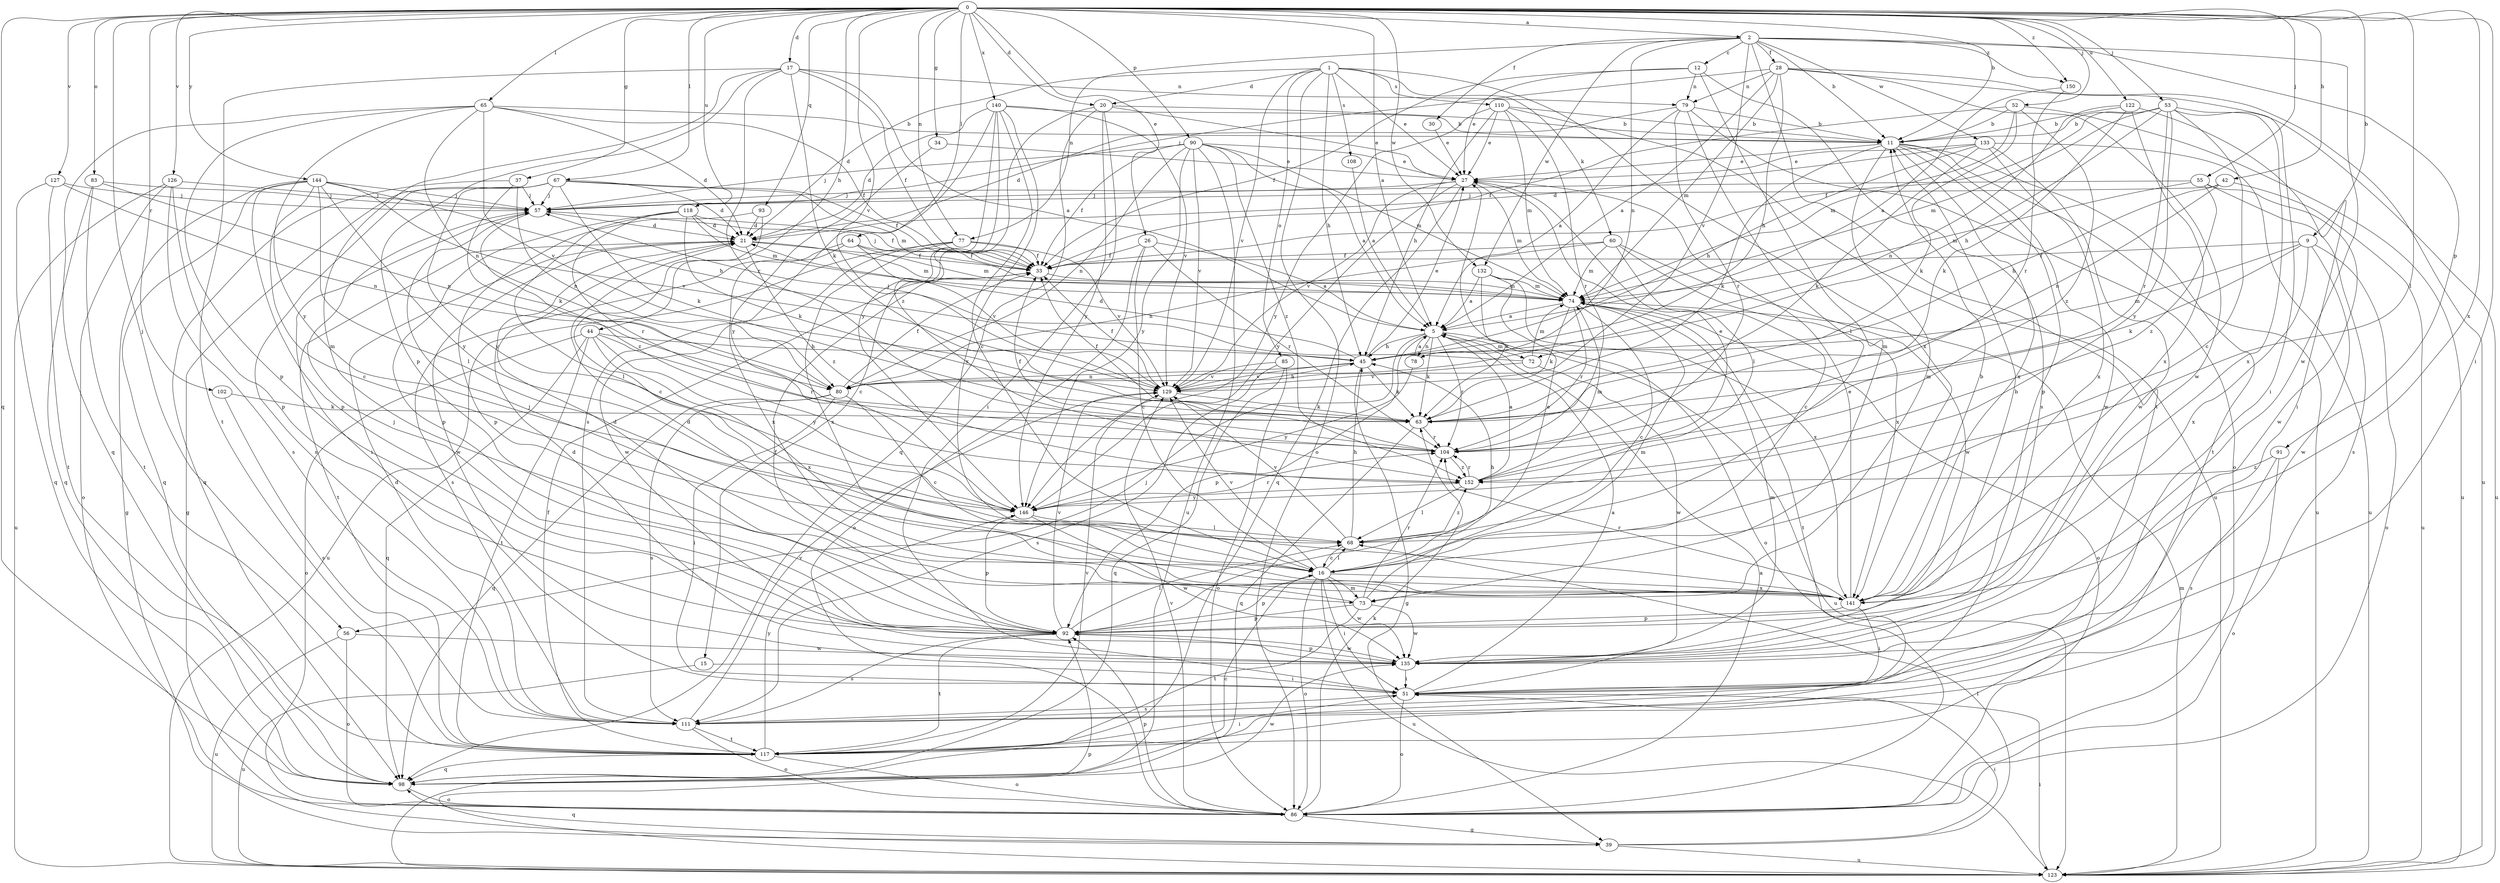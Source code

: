 strict digraph  {
0;
1;
2;
5;
9;
11;
12;
15;
16;
17;
20;
21;
26;
27;
28;
30;
33;
34;
37;
39;
42;
44;
45;
51;
52;
53;
55;
56;
57;
60;
63;
64;
65;
67;
68;
72;
73;
74;
77;
78;
79;
80;
83;
85;
86;
90;
91;
92;
93;
98;
102;
104;
108;
110;
111;
117;
118;
122;
123;
126;
127;
129;
132;
133;
135;
140;
141;
144;
146;
150;
152;
0 -> 2  [label=a];
0 -> 5  [label=a];
0 -> 9  [label=b];
0 -> 11  [label=b];
0 -> 17  [label=d];
0 -> 20  [label=d];
0 -> 26  [label=e];
0 -> 34  [label=g];
0 -> 37  [label=g];
0 -> 42  [label=h];
0 -> 44  [label=h];
0 -> 51  [label=i];
0 -> 52  [label=j];
0 -> 53  [label=j];
0 -> 55  [label=j];
0 -> 56  [label=j];
0 -> 64  [label=l];
0 -> 65  [label=l];
0 -> 67  [label=l];
0 -> 68  [label=l];
0 -> 77  [label=n];
0 -> 83  [label=o];
0 -> 90  [label=p];
0 -> 93  [label=q];
0 -> 98  [label=q];
0 -> 102  [label=r];
0 -> 118  [label=u];
0 -> 122  [label=u];
0 -> 126  [label=v];
0 -> 127  [label=v];
0 -> 129  [label=v];
0 -> 132  [label=w];
0 -> 140  [label=x];
0 -> 141  [label=x];
0 -> 144  [label=y];
0 -> 150  [label=z];
1 -> 20  [label=d];
1 -> 21  [label=d];
1 -> 27  [label=e];
1 -> 45  [label=h];
1 -> 60  [label=k];
1 -> 85  [label=o];
1 -> 86  [label=o];
1 -> 108  [label=s];
1 -> 110  [label=s];
1 -> 129  [label=v];
1 -> 141  [label=x];
2 -> 11  [label=b];
2 -> 12  [label=c];
2 -> 28  [label=f];
2 -> 30  [label=f];
2 -> 77  [label=n];
2 -> 78  [label=n];
2 -> 91  [label=p];
2 -> 117  [label=t];
2 -> 129  [label=v];
2 -> 132  [label=w];
2 -> 133  [label=w];
2 -> 135  [label=w];
2 -> 150  [label=z];
5 -> 45  [label=h];
5 -> 56  [label=j];
5 -> 63  [label=k];
5 -> 72  [label=m];
5 -> 78  [label=n];
5 -> 92  [label=p];
5 -> 104  [label=r];
5 -> 123  [label=u];
9 -> 33  [label=f];
9 -> 63  [label=k];
9 -> 72  [label=m];
9 -> 86  [label=o];
9 -> 135  [label=w];
9 -> 141  [label=x];
11 -> 27  [label=e];
11 -> 63  [label=k];
11 -> 73  [label=m];
11 -> 92  [label=p];
11 -> 117  [label=t];
11 -> 123  [label=u];
11 -> 135  [label=w];
11 -> 141  [label=x];
12 -> 27  [label=e];
12 -> 33  [label=f];
12 -> 73  [label=m];
12 -> 79  [label=n];
12 -> 111  [label=s];
15 -> 51  [label=i];
15 -> 123  [label=u];
16 -> 45  [label=h];
16 -> 51  [label=i];
16 -> 68  [label=l];
16 -> 73  [label=m];
16 -> 86  [label=o];
16 -> 92  [label=p];
16 -> 123  [label=u];
16 -> 129  [label=v];
16 -> 135  [label=w];
16 -> 141  [label=x];
17 -> 5  [label=a];
17 -> 33  [label=f];
17 -> 63  [label=k];
17 -> 73  [label=m];
17 -> 79  [label=n];
17 -> 92  [label=p];
17 -> 104  [label=r];
17 -> 117  [label=t];
20 -> 11  [label=b];
20 -> 15  [label=c];
20 -> 27  [label=e];
20 -> 51  [label=i];
20 -> 98  [label=q];
20 -> 146  [label=y];
21 -> 33  [label=f];
21 -> 74  [label=m];
21 -> 117  [label=t];
21 -> 135  [label=w];
21 -> 152  [label=z];
26 -> 5  [label=a];
26 -> 16  [label=c];
26 -> 33  [label=f];
26 -> 86  [label=o];
26 -> 104  [label=r];
27 -> 57  [label=j];
27 -> 68  [label=l];
27 -> 74  [label=m];
27 -> 98  [label=q];
27 -> 129  [label=v];
27 -> 146  [label=y];
28 -> 5  [label=a];
28 -> 45  [label=h];
28 -> 51  [label=i];
28 -> 57  [label=j];
28 -> 74  [label=m];
28 -> 79  [label=n];
28 -> 123  [label=u];
28 -> 135  [label=w];
30 -> 27  [label=e];
33 -> 57  [label=j];
33 -> 74  [label=m];
34 -> 27  [label=e];
34 -> 146  [label=y];
37 -> 57  [label=j];
37 -> 63  [label=k];
37 -> 80  [label=n];
37 -> 98  [label=q];
39 -> 51  [label=i];
39 -> 68  [label=l];
39 -> 98  [label=q];
39 -> 123  [label=u];
42 -> 45  [label=h];
42 -> 57  [label=j];
42 -> 80  [label=n];
42 -> 123  [label=u];
44 -> 45  [label=h];
44 -> 86  [label=o];
44 -> 98  [label=q];
44 -> 104  [label=r];
44 -> 117  [label=t];
44 -> 141  [label=x];
44 -> 146  [label=y];
45 -> 21  [label=d];
45 -> 27  [label=e];
45 -> 39  [label=g];
45 -> 63  [label=k];
45 -> 80  [label=n];
45 -> 129  [label=v];
51 -> 5  [label=a];
51 -> 74  [label=m];
51 -> 86  [label=o];
51 -> 111  [label=s];
52 -> 11  [label=b];
52 -> 33  [label=f];
52 -> 63  [label=k];
52 -> 74  [label=m];
52 -> 123  [label=u];
52 -> 152  [label=z];
53 -> 11  [label=b];
53 -> 16  [label=c];
53 -> 33  [label=f];
53 -> 45  [label=h];
53 -> 74  [label=m];
53 -> 104  [label=r];
53 -> 123  [label=u];
53 -> 141  [label=x];
53 -> 146  [label=y];
55 -> 57  [label=j];
55 -> 74  [label=m];
55 -> 111  [label=s];
55 -> 135  [label=w];
55 -> 152  [label=z];
56 -> 86  [label=o];
56 -> 123  [label=u];
56 -> 135  [label=w];
57 -> 21  [label=d];
57 -> 51  [label=i];
57 -> 152  [label=z];
60 -> 16  [label=c];
60 -> 33  [label=f];
60 -> 74  [label=m];
60 -> 80  [label=n];
60 -> 135  [label=w];
60 -> 141  [label=x];
63 -> 33  [label=f];
63 -> 98  [label=q];
63 -> 104  [label=r];
64 -> 33  [label=f];
64 -> 74  [label=m];
64 -> 111  [label=s];
64 -> 129  [label=v];
64 -> 141  [label=x];
65 -> 11  [label=b];
65 -> 21  [label=d];
65 -> 33  [label=f];
65 -> 80  [label=n];
65 -> 92  [label=p];
65 -> 98  [label=q];
65 -> 129  [label=v];
65 -> 146  [label=y];
67 -> 21  [label=d];
67 -> 33  [label=f];
67 -> 39  [label=g];
67 -> 57  [label=j];
67 -> 63  [label=k];
67 -> 74  [label=m];
67 -> 111  [label=s];
67 -> 146  [label=y];
68 -> 16  [label=c];
68 -> 45  [label=h];
68 -> 129  [label=v];
68 -> 152  [label=z];
72 -> 57  [label=j];
72 -> 74  [label=m];
72 -> 129  [label=v];
72 -> 135  [label=w];
73 -> 21  [label=d];
73 -> 74  [label=m];
73 -> 92  [label=p];
73 -> 104  [label=r];
73 -> 117  [label=t];
73 -> 135  [label=w];
74 -> 5  [label=a];
74 -> 16  [label=c];
74 -> 63  [label=k];
74 -> 86  [label=o];
74 -> 104  [label=r];
74 -> 117  [label=t];
77 -> 33  [label=f];
77 -> 123  [label=u];
77 -> 129  [label=v];
77 -> 135  [label=w];
77 -> 141  [label=x];
78 -> 5  [label=a];
78 -> 146  [label=y];
79 -> 5  [label=a];
79 -> 11  [label=b];
79 -> 21  [label=d];
79 -> 68  [label=l];
79 -> 86  [label=o];
79 -> 104  [label=r];
80 -> 16  [label=c];
80 -> 33  [label=f];
80 -> 51  [label=i];
80 -> 98  [label=q];
80 -> 111  [label=s];
83 -> 57  [label=j];
83 -> 80  [label=n];
83 -> 98  [label=q];
83 -> 117  [label=t];
85 -> 86  [label=o];
85 -> 98  [label=q];
85 -> 111  [label=s];
85 -> 129  [label=v];
86 -> 5  [label=a];
86 -> 39  [label=g];
86 -> 63  [label=k];
86 -> 92  [label=p];
86 -> 129  [label=v];
90 -> 5  [label=a];
90 -> 27  [label=e];
90 -> 33  [label=f];
90 -> 57  [label=j];
90 -> 74  [label=m];
90 -> 80  [label=n];
90 -> 123  [label=u];
90 -> 129  [label=v];
90 -> 146  [label=y];
90 -> 152  [label=z];
91 -> 86  [label=o];
91 -> 111  [label=s];
91 -> 152  [label=z];
92 -> 11  [label=b];
92 -> 27  [label=e];
92 -> 33  [label=f];
92 -> 57  [label=j];
92 -> 68  [label=l];
92 -> 111  [label=s];
92 -> 117  [label=t];
92 -> 129  [label=v];
92 -> 135  [label=w];
93 -> 16  [label=c];
93 -> 21  [label=d];
93 -> 92  [label=p];
98 -> 16  [label=c];
98 -> 86  [label=o];
98 -> 135  [label=w];
102 -> 63  [label=k];
102 -> 111  [label=s];
104 -> 33  [label=f];
104 -> 152  [label=z];
108 -> 5  [label=a];
110 -> 11  [label=b];
110 -> 27  [label=e];
110 -> 45  [label=h];
110 -> 74  [label=m];
110 -> 104  [label=r];
110 -> 123  [label=u];
110 -> 146  [label=y];
111 -> 21  [label=d];
111 -> 86  [label=o];
111 -> 117  [label=t];
111 -> 129  [label=v];
117 -> 33  [label=f];
117 -> 51  [label=i];
117 -> 86  [label=o];
117 -> 98  [label=q];
117 -> 129  [label=v];
117 -> 146  [label=y];
118 -> 21  [label=d];
118 -> 33  [label=f];
118 -> 63  [label=k];
118 -> 68  [label=l];
118 -> 74  [label=m];
118 -> 92  [label=p];
118 -> 104  [label=r];
122 -> 11  [label=b];
122 -> 51  [label=i];
122 -> 63  [label=k];
122 -> 80  [label=n];
122 -> 141  [label=x];
123 -> 51  [label=i];
123 -> 74  [label=m];
123 -> 92  [label=p];
126 -> 57  [label=j];
126 -> 86  [label=o];
126 -> 92  [label=p];
126 -> 111  [label=s];
126 -> 123  [label=u];
127 -> 57  [label=j];
127 -> 80  [label=n];
127 -> 98  [label=q];
127 -> 117  [label=t];
129 -> 33  [label=f];
129 -> 45  [label=h];
129 -> 63  [label=k];
132 -> 5  [label=a];
132 -> 63  [label=k];
132 -> 74  [label=m];
132 -> 86  [label=o];
132 -> 141  [label=x];
133 -> 21  [label=d];
133 -> 27  [label=e];
133 -> 45  [label=h];
133 -> 63  [label=k];
133 -> 123  [label=u];
133 -> 135  [label=w];
133 -> 141  [label=x];
135 -> 21  [label=d];
135 -> 51  [label=i];
135 -> 92  [label=p];
140 -> 11  [label=b];
140 -> 16  [label=c];
140 -> 21  [label=d];
140 -> 111  [label=s];
140 -> 129  [label=v];
140 -> 141  [label=x];
140 -> 146  [label=y];
140 -> 152  [label=z];
141 -> 11  [label=b];
141 -> 21  [label=d];
141 -> 27  [label=e];
141 -> 51  [label=i];
141 -> 57  [label=j];
141 -> 92  [label=p];
141 -> 104  [label=r];
144 -> 16  [label=c];
144 -> 39  [label=g];
144 -> 45  [label=h];
144 -> 57  [label=j];
144 -> 68  [label=l];
144 -> 92  [label=p];
144 -> 98  [label=q];
144 -> 129  [label=v];
144 -> 146  [label=y];
146 -> 68  [label=l];
146 -> 92  [label=p];
146 -> 104  [label=r];
146 -> 135  [label=w];
150 -> 5  [label=a];
150 -> 104  [label=r];
152 -> 5  [label=a];
152 -> 27  [label=e];
152 -> 68  [label=l];
152 -> 74  [label=m];
152 -> 104  [label=r];
152 -> 146  [label=y];
}
